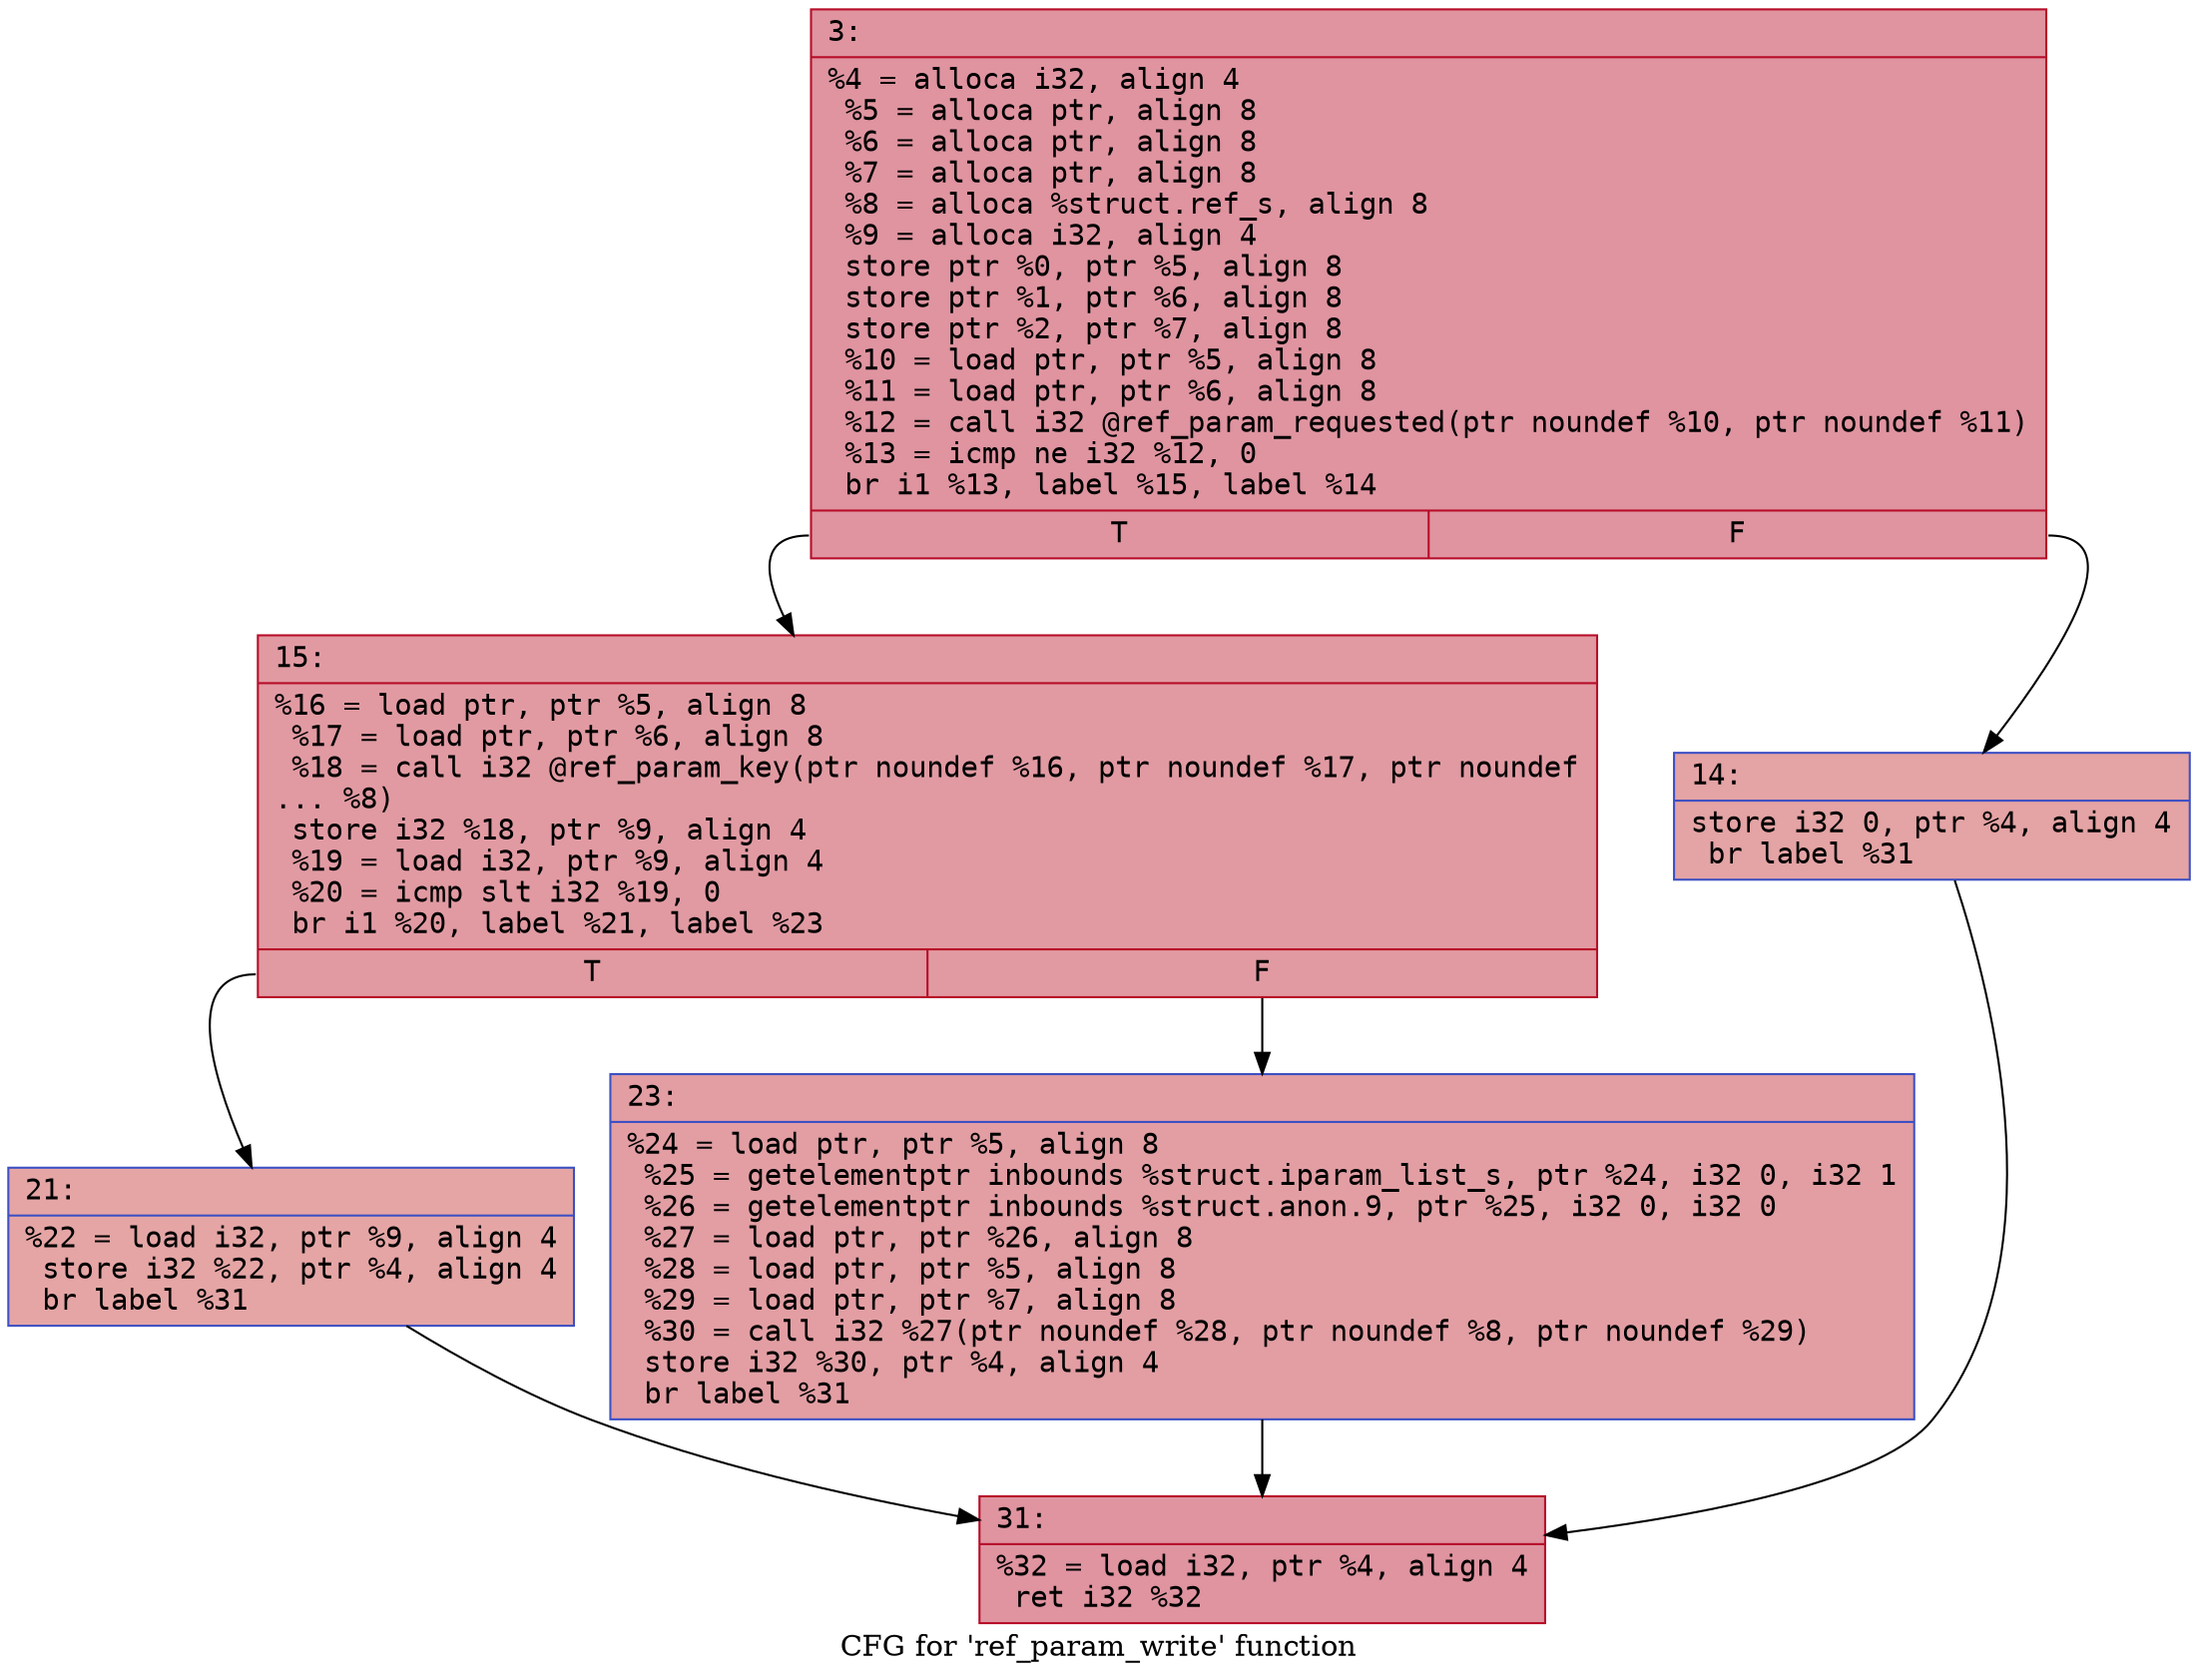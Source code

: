 digraph "CFG for 'ref_param_write' function" {
	label="CFG for 'ref_param_write' function";

	Node0x6000017a8d20 [shape=record,color="#b70d28ff", style=filled, fillcolor="#b70d2870" fontname="Courier",label="{3:\l|  %4 = alloca i32, align 4\l  %5 = alloca ptr, align 8\l  %6 = alloca ptr, align 8\l  %7 = alloca ptr, align 8\l  %8 = alloca %struct.ref_s, align 8\l  %9 = alloca i32, align 4\l  store ptr %0, ptr %5, align 8\l  store ptr %1, ptr %6, align 8\l  store ptr %2, ptr %7, align 8\l  %10 = load ptr, ptr %5, align 8\l  %11 = load ptr, ptr %6, align 8\l  %12 = call i32 @ref_param_requested(ptr noundef %10, ptr noundef %11)\l  %13 = icmp ne i32 %12, 0\l  br i1 %13, label %15, label %14\l|{<s0>T|<s1>F}}"];
	Node0x6000017a8d20:s0 -> Node0x6000017a8dc0[tooltip="3 -> 15\nProbability 62.50%" ];
	Node0x6000017a8d20:s1 -> Node0x6000017a8d70[tooltip="3 -> 14\nProbability 37.50%" ];
	Node0x6000017a8d70 [shape=record,color="#3d50c3ff", style=filled, fillcolor="#c32e3170" fontname="Courier",label="{14:\l|  store i32 0, ptr %4, align 4\l  br label %31\l}"];
	Node0x6000017a8d70 -> Node0x6000017a8eb0[tooltip="14 -> 31\nProbability 100.00%" ];
	Node0x6000017a8dc0 [shape=record,color="#b70d28ff", style=filled, fillcolor="#bb1b2c70" fontname="Courier",label="{15:\l|  %16 = load ptr, ptr %5, align 8\l  %17 = load ptr, ptr %6, align 8\l  %18 = call i32 @ref_param_key(ptr noundef %16, ptr noundef %17, ptr noundef\l... %8)\l  store i32 %18, ptr %9, align 4\l  %19 = load i32, ptr %9, align 4\l  %20 = icmp slt i32 %19, 0\l  br i1 %20, label %21, label %23\l|{<s0>T|<s1>F}}"];
	Node0x6000017a8dc0:s0 -> Node0x6000017a8e10[tooltip="15 -> 21\nProbability 37.50%" ];
	Node0x6000017a8dc0:s1 -> Node0x6000017a8e60[tooltip="15 -> 23\nProbability 62.50%" ];
	Node0x6000017a8e10 [shape=record,color="#3d50c3ff", style=filled, fillcolor="#c5333470" fontname="Courier",label="{21:\l|  %22 = load i32, ptr %9, align 4\l  store i32 %22, ptr %4, align 4\l  br label %31\l}"];
	Node0x6000017a8e10 -> Node0x6000017a8eb0[tooltip="21 -> 31\nProbability 100.00%" ];
	Node0x6000017a8e60 [shape=record,color="#3d50c3ff", style=filled, fillcolor="#be242e70" fontname="Courier",label="{23:\l|  %24 = load ptr, ptr %5, align 8\l  %25 = getelementptr inbounds %struct.iparam_list_s, ptr %24, i32 0, i32 1\l  %26 = getelementptr inbounds %struct.anon.9, ptr %25, i32 0, i32 0\l  %27 = load ptr, ptr %26, align 8\l  %28 = load ptr, ptr %5, align 8\l  %29 = load ptr, ptr %7, align 8\l  %30 = call i32 %27(ptr noundef %28, ptr noundef %8, ptr noundef %29)\l  store i32 %30, ptr %4, align 4\l  br label %31\l}"];
	Node0x6000017a8e60 -> Node0x6000017a8eb0[tooltip="23 -> 31\nProbability 100.00%" ];
	Node0x6000017a8eb0 [shape=record,color="#b70d28ff", style=filled, fillcolor="#b70d2870" fontname="Courier",label="{31:\l|  %32 = load i32, ptr %4, align 4\l  ret i32 %32\l}"];
}
